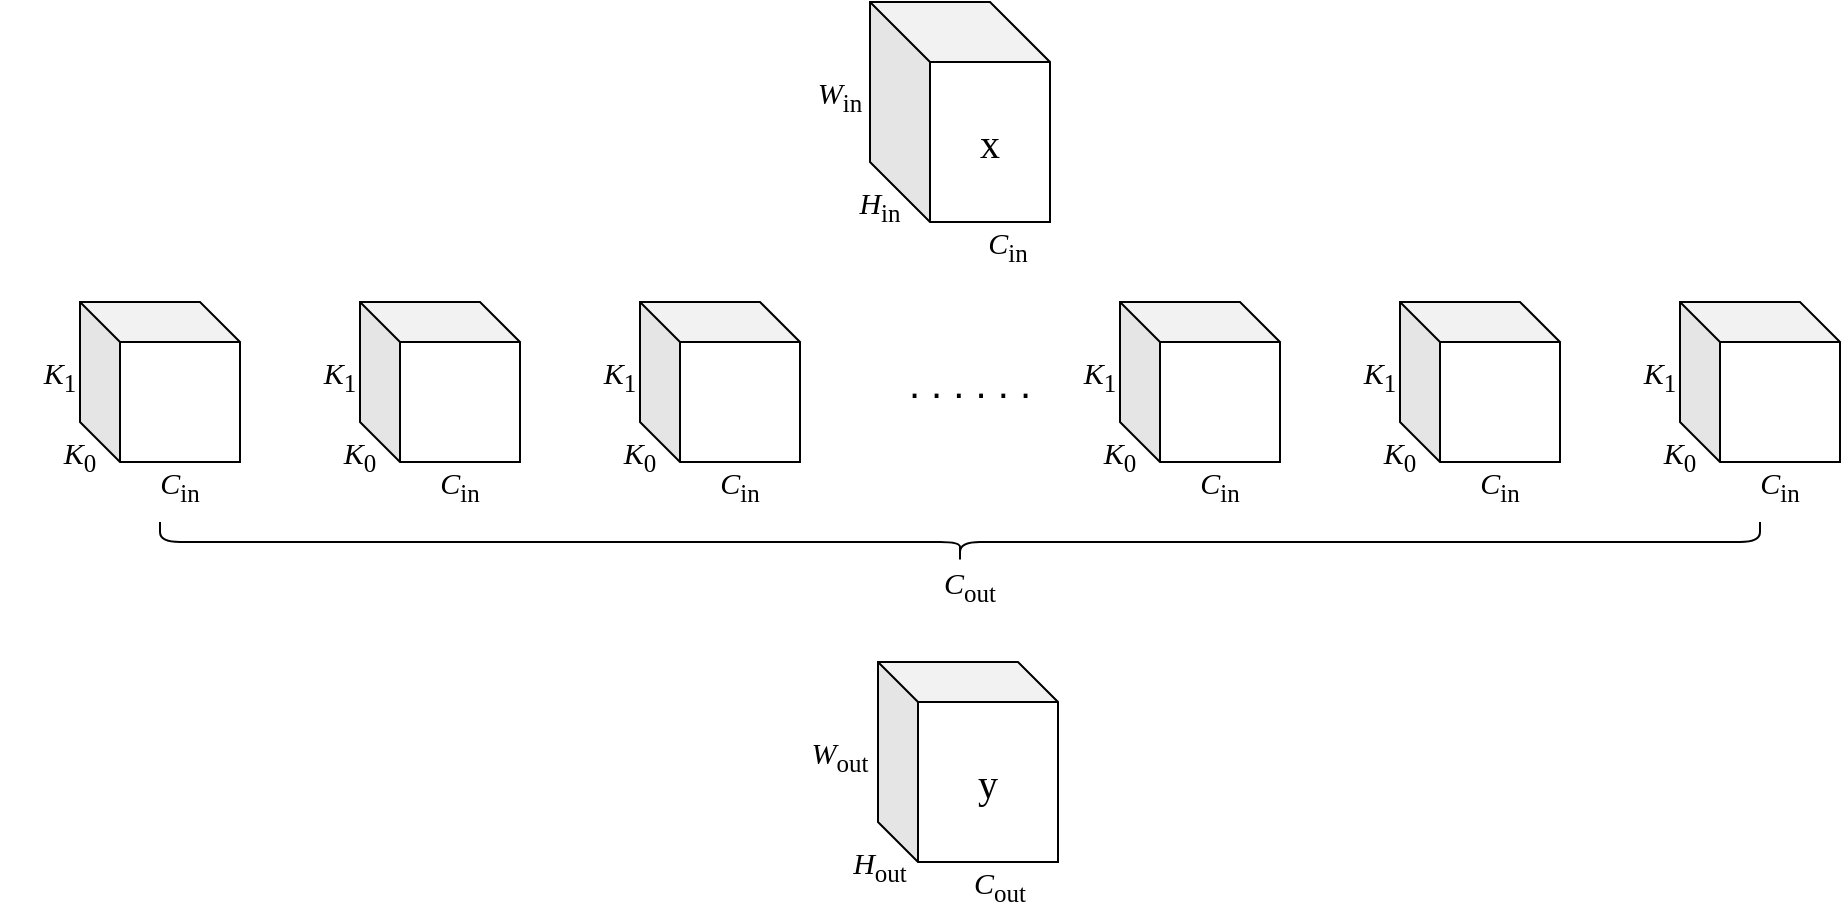 <mxfile version="20.3.0" type="github" pages="3">
  <diagram id="lbchFRU-Mi7troICPyIK" name="第 1 页">
    <mxGraphModel dx="1670" dy="422" grid="1" gridSize="10" guides="1" tooltips="1" connect="1" arrows="1" fold="1" page="1" pageScale="1" pageWidth="827" pageHeight="1169" math="0" shadow="0">
      <root>
        <mxCell id="0" />
        <mxCell id="1" parent="0" />
        <mxCell id="nt_aSUkmN2T9LPsWKvxq-2" value="" style="shape=cube;whiteSpace=wrap;html=1;boundedLbl=1;backgroundOutline=1;darkOpacity=0.05;darkOpacity2=0.1;" vertex="1" parent="1">
          <mxGeometry x="240" y="160" width="80" height="80" as="geometry" />
        </mxCell>
        <mxCell id="nt_aSUkmN2T9LPsWKvxq-8" value="&lt;font style=&quot;font-size: 20px;&quot;&gt;. . . . . .&lt;/font&gt;" style="text;html=1;strokeColor=none;fillColor=none;align=center;verticalAlign=middle;whiteSpace=wrap;rounded=0;" vertex="1" parent="1">
          <mxGeometry x="350" y="185" width="110" height="30" as="geometry" />
        </mxCell>
        <mxCell id="nt_aSUkmN2T9LPsWKvxq-9" value="&lt;font style=&quot;font-size: 15px;&quot; face=&quot;Times New Roman&quot;&gt;&lt;i&gt;K&lt;/i&gt;&lt;sub&gt;0&lt;/sub&gt;&lt;/font&gt;" style="text;html=1;strokeColor=none;fillColor=none;align=center;verticalAlign=middle;whiteSpace=wrap;rounded=0;fontSize=20;" vertex="1" parent="1">
          <mxGeometry x="210" y="220" width="60" height="30" as="geometry" />
        </mxCell>
        <mxCell id="nt_aSUkmN2T9LPsWKvxq-10" value="&lt;font style=&quot;font-size: 15px;&quot; face=&quot;Times New Roman&quot;&gt;&lt;i&gt;K&lt;/i&gt;&lt;sub&gt;1&lt;/sub&gt;&lt;/font&gt;" style="text;html=1;strokeColor=none;fillColor=none;align=center;verticalAlign=middle;whiteSpace=wrap;rounded=0;fontSize=20;" vertex="1" parent="1">
          <mxGeometry x="200" y="180" width="60" height="30" as="geometry" />
        </mxCell>
        <mxCell id="nt_aSUkmN2T9LPsWKvxq-11" value="&lt;font style=&quot;font-size: 15px;&quot; face=&quot;Times New Roman&quot;&gt;&lt;i&gt;C&lt;/i&gt;&lt;sub&gt;in&lt;/sub&gt;&lt;/font&gt;" style="text;html=1;strokeColor=none;fillColor=none;align=center;verticalAlign=middle;whiteSpace=wrap;rounded=0;fontSize=20;" vertex="1" parent="1">
          <mxGeometry x="260" y="235" width="60" height="30" as="geometry" />
        </mxCell>
        <mxCell id="nt_aSUkmN2T9LPsWKvxq-12" value="&lt;font style=&quot;font-size: 15px;&quot; face=&quot;Times New Roman&quot;&gt;&lt;i&gt;C&lt;/i&gt;&lt;sub&gt;out&lt;/sub&gt;&lt;/font&gt;" style="text;html=1;strokeColor=none;fillColor=none;align=center;verticalAlign=middle;whiteSpace=wrap;rounded=0;fontSize=20;" vertex="1" parent="1">
          <mxGeometry x="375" y="285" width="60" height="30" as="geometry" />
        </mxCell>
        <mxCell id="nt_aSUkmN2T9LPsWKvxq-13" value="" style="shape=cube;whiteSpace=wrap;html=1;boundedLbl=1;backgroundOutline=1;darkOpacity=0.05;darkOpacity2=0.1;" vertex="1" parent="1">
          <mxGeometry x="100" y="160" width="80" height="80" as="geometry" />
        </mxCell>
        <mxCell id="nt_aSUkmN2T9LPsWKvxq-14" value="&lt;font style=&quot;font-size: 15px;&quot; face=&quot;Times New Roman&quot;&gt;&lt;i&gt;K&lt;/i&gt;&lt;sub&gt;0&lt;/sub&gt;&lt;/font&gt;" style="text;html=1;strokeColor=none;fillColor=none;align=center;verticalAlign=middle;whiteSpace=wrap;rounded=0;fontSize=20;" vertex="1" parent="1">
          <mxGeometry x="70" y="220" width="60" height="30" as="geometry" />
        </mxCell>
        <mxCell id="nt_aSUkmN2T9LPsWKvxq-15" value="&lt;font style=&quot;font-size: 15px;&quot; face=&quot;Times New Roman&quot;&gt;&lt;i&gt;K&lt;/i&gt;&lt;sub&gt;1&lt;/sub&gt;&lt;/font&gt;" style="text;html=1;strokeColor=none;fillColor=none;align=center;verticalAlign=middle;whiteSpace=wrap;rounded=0;fontSize=20;" vertex="1" parent="1">
          <mxGeometry x="60" y="180" width="60" height="30" as="geometry" />
        </mxCell>
        <mxCell id="nt_aSUkmN2T9LPsWKvxq-16" value="&lt;font style=&quot;font-size: 15px;&quot; face=&quot;Times New Roman&quot;&gt;&lt;i&gt;C&lt;/i&gt;&lt;sub&gt;in&lt;/sub&gt;&lt;/font&gt;" style="text;html=1;strokeColor=none;fillColor=none;align=center;verticalAlign=middle;whiteSpace=wrap;rounded=0;fontSize=20;" vertex="1" parent="1">
          <mxGeometry x="120" y="235" width="60" height="30" as="geometry" />
        </mxCell>
        <mxCell id="nt_aSUkmN2T9LPsWKvxq-17" value="" style="shape=cube;whiteSpace=wrap;html=1;boundedLbl=1;backgroundOutline=1;darkOpacity=0.05;darkOpacity2=0.1;" vertex="1" parent="1">
          <mxGeometry x="-40" y="160" width="80" height="80" as="geometry" />
        </mxCell>
        <mxCell id="nt_aSUkmN2T9LPsWKvxq-18" value="&lt;font style=&quot;font-size: 15px;&quot; face=&quot;Times New Roman&quot;&gt;&lt;i&gt;K&lt;/i&gt;&lt;sub&gt;0&lt;/sub&gt;&lt;/font&gt;" style="text;html=1;strokeColor=none;fillColor=none;align=center;verticalAlign=middle;whiteSpace=wrap;rounded=0;fontSize=20;" vertex="1" parent="1">
          <mxGeometry x="-70" y="220" width="60" height="30" as="geometry" />
        </mxCell>
        <mxCell id="nt_aSUkmN2T9LPsWKvxq-19" value="&lt;font style=&quot;font-size: 15px;&quot; face=&quot;Times New Roman&quot;&gt;&lt;i&gt;K&lt;/i&gt;&lt;sub&gt;1&lt;/sub&gt;&lt;/font&gt;" style="text;html=1;strokeColor=none;fillColor=none;align=center;verticalAlign=middle;whiteSpace=wrap;rounded=0;fontSize=20;" vertex="1" parent="1">
          <mxGeometry x="-80" y="180" width="60" height="30" as="geometry" />
        </mxCell>
        <mxCell id="nt_aSUkmN2T9LPsWKvxq-20" value="&lt;font style=&quot;font-size: 15px;&quot; face=&quot;Times New Roman&quot;&gt;&lt;i&gt;C&lt;/i&gt;&lt;sub&gt;in&lt;/sub&gt;&lt;/font&gt;" style="text;html=1;strokeColor=none;fillColor=none;align=center;verticalAlign=middle;whiteSpace=wrap;rounded=0;fontSize=20;" vertex="1" parent="1">
          <mxGeometry x="-20" y="235" width="60" height="30" as="geometry" />
        </mxCell>
        <mxCell id="nt_aSUkmN2T9LPsWKvxq-21" value="" style="shape=cube;whiteSpace=wrap;html=1;boundedLbl=1;backgroundOutline=1;darkOpacity=0.05;darkOpacity2=0.1;" vertex="1" parent="1">
          <mxGeometry x="760" y="160" width="80" height="80" as="geometry" />
        </mxCell>
        <mxCell id="nt_aSUkmN2T9LPsWKvxq-22" value="&lt;font style=&quot;font-size: 15px;&quot; face=&quot;Times New Roman&quot;&gt;&lt;i&gt;K&lt;/i&gt;&lt;sub&gt;0&lt;/sub&gt;&lt;/font&gt;" style="text;html=1;strokeColor=none;fillColor=none;align=center;verticalAlign=middle;whiteSpace=wrap;rounded=0;fontSize=20;" vertex="1" parent="1">
          <mxGeometry x="730" y="220" width="60" height="30" as="geometry" />
        </mxCell>
        <mxCell id="nt_aSUkmN2T9LPsWKvxq-23" value="&lt;font style=&quot;font-size: 15px;&quot; face=&quot;Times New Roman&quot;&gt;&lt;i&gt;K&lt;/i&gt;&lt;sub&gt;1&lt;/sub&gt;&lt;/font&gt;" style="text;html=1;strokeColor=none;fillColor=none;align=center;verticalAlign=middle;whiteSpace=wrap;rounded=0;fontSize=20;" vertex="1" parent="1">
          <mxGeometry x="720" y="180" width="60" height="30" as="geometry" />
        </mxCell>
        <mxCell id="nt_aSUkmN2T9LPsWKvxq-24" value="&lt;font style=&quot;font-size: 15px;&quot; face=&quot;Times New Roman&quot;&gt;&lt;i&gt;C&lt;/i&gt;&lt;sub&gt;in&lt;/sub&gt;&lt;/font&gt;" style="text;html=1;strokeColor=none;fillColor=none;align=center;verticalAlign=middle;whiteSpace=wrap;rounded=0;fontSize=20;" vertex="1" parent="1">
          <mxGeometry x="780" y="235" width="60" height="30" as="geometry" />
        </mxCell>
        <mxCell id="nt_aSUkmN2T9LPsWKvxq-25" value="" style="shape=cube;whiteSpace=wrap;html=1;boundedLbl=1;backgroundOutline=1;darkOpacity=0.05;darkOpacity2=0.1;" vertex="1" parent="1">
          <mxGeometry x="620" y="160" width="80" height="80" as="geometry" />
        </mxCell>
        <mxCell id="nt_aSUkmN2T9LPsWKvxq-26" value="&lt;font style=&quot;font-size: 15px;&quot; face=&quot;Times New Roman&quot;&gt;&lt;i&gt;K&lt;/i&gt;&lt;sub&gt;0&lt;/sub&gt;&lt;/font&gt;" style="text;html=1;strokeColor=none;fillColor=none;align=center;verticalAlign=middle;whiteSpace=wrap;rounded=0;fontSize=20;" vertex="1" parent="1">
          <mxGeometry x="590" y="220" width="60" height="30" as="geometry" />
        </mxCell>
        <mxCell id="nt_aSUkmN2T9LPsWKvxq-27" value="&lt;font style=&quot;font-size: 15px;&quot; face=&quot;Times New Roman&quot;&gt;&lt;i&gt;K&lt;/i&gt;&lt;sub&gt;1&lt;/sub&gt;&lt;/font&gt;" style="text;html=1;strokeColor=none;fillColor=none;align=center;verticalAlign=middle;whiteSpace=wrap;rounded=0;fontSize=20;" vertex="1" parent="1">
          <mxGeometry x="580" y="180" width="60" height="30" as="geometry" />
        </mxCell>
        <mxCell id="nt_aSUkmN2T9LPsWKvxq-28" value="&lt;font style=&quot;font-size: 15px;&quot; face=&quot;Times New Roman&quot;&gt;&lt;i&gt;C&lt;/i&gt;&lt;sub&gt;in&lt;/sub&gt;&lt;/font&gt;" style="text;html=1;strokeColor=none;fillColor=none;align=center;verticalAlign=middle;whiteSpace=wrap;rounded=0;fontSize=20;" vertex="1" parent="1">
          <mxGeometry x="640" y="235" width="60" height="30" as="geometry" />
        </mxCell>
        <mxCell id="nt_aSUkmN2T9LPsWKvxq-29" value="" style="shape=cube;whiteSpace=wrap;html=1;boundedLbl=1;backgroundOutline=1;darkOpacity=0.05;darkOpacity2=0.1;" vertex="1" parent="1">
          <mxGeometry x="480" y="160" width="80" height="80" as="geometry" />
        </mxCell>
        <mxCell id="nt_aSUkmN2T9LPsWKvxq-30" value="&lt;font style=&quot;font-size: 15px;&quot; face=&quot;Times New Roman&quot;&gt;&lt;i&gt;K&lt;/i&gt;&lt;sub&gt;0&lt;/sub&gt;&lt;/font&gt;" style="text;html=1;strokeColor=none;fillColor=none;align=center;verticalAlign=middle;whiteSpace=wrap;rounded=0;fontSize=20;" vertex="1" parent="1">
          <mxGeometry x="450" y="220" width="60" height="30" as="geometry" />
        </mxCell>
        <mxCell id="nt_aSUkmN2T9LPsWKvxq-31" value="&lt;font style=&quot;font-size: 15px;&quot; face=&quot;Times New Roman&quot;&gt;&lt;i&gt;K&lt;/i&gt;&lt;sub&gt;1&lt;/sub&gt;&lt;/font&gt;" style="text;html=1;strokeColor=none;fillColor=none;align=center;verticalAlign=middle;whiteSpace=wrap;rounded=0;fontSize=20;" vertex="1" parent="1">
          <mxGeometry x="440" y="180" width="60" height="30" as="geometry" />
        </mxCell>
        <mxCell id="nt_aSUkmN2T9LPsWKvxq-32" value="&lt;font style=&quot;font-size: 15px;&quot; face=&quot;Times New Roman&quot;&gt;&lt;i&gt;C&lt;/i&gt;&lt;sub&gt;in&lt;/sub&gt;&lt;/font&gt;" style="text;html=1;strokeColor=none;fillColor=none;align=center;verticalAlign=middle;whiteSpace=wrap;rounded=0;fontSize=20;" vertex="1" parent="1">
          <mxGeometry x="500" y="235" width="60" height="30" as="geometry" />
        </mxCell>
        <mxCell id="nt_aSUkmN2T9LPsWKvxq-33" value="" style="shape=curlyBracket;whiteSpace=wrap;html=1;rounded=1;flipH=1;fontFamily=Times New Roman;fontSize=15;direction=north;" vertex="1" parent="1">
          <mxGeometry y="270" width="800" height="20" as="geometry" />
        </mxCell>
        <mxCell id="nt_aSUkmN2T9LPsWKvxq-34" value="" style="shape=cube;whiteSpace=wrap;html=1;boundedLbl=1;backgroundOutline=1;darkOpacity=0.05;darkOpacity2=0.1;size=30;" vertex="1" parent="1">
          <mxGeometry x="355" y="10" width="90" height="110" as="geometry" />
        </mxCell>
        <mxCell id="nt_aSUkmN2T9LPsWKvxq-35" value="&lt;font style=&quot;font-size: 15px;&quot; face=&quot;Times New Roman&quot;&gt;&lt;i&gt;C&lt;/i&gt;&lt;sub&gt;in&lt;/sub&gt;&lt;/font&gt;" style="text;html=1;strokeColor=none;fillColor=none;align=center;verticalAlign=middle;whiteSpace=wrap;rounded=0;fontSize=20;" vertex="1" parent="1">
          <mxGeometry x="394" y="115" width="60" height="30" as="geometry" />
        </mxCell>
        <mxCell id="nt_aSUkmN2T9LPsWKvxq-36" value="&lt;font style=&quot;font-size: 15px;&quot; face=&quot;Times New Roman&quot;&gt;&lt;i&gt;H&lt;/i&gt;&lt;sub&gt;in&lt;/sub&gt;&lt;/font&gt;" style="text;html=1;strokeColor=none;fillColor=none;align=center;verticalAlign=middle;whiteSpace=wrap;rounded=0;fontSize=20;" vertex="1" parent="1">
          <mxGeometry x="330" y="95" width="60" height="30" as="geometry" />
        </mxCell>
        <mxCell id="nt_aSUkmN2T9LPsWKvxq-37" value="&lt;font style=&quot;font-size: 15px;&quot; face=&quot;Times New Roman&quot;&gt;&lt;i&gt;W&lt;/i&gt;&lt;sub&gt;in&lt;/sub&gt;&lt;/font&gt;" style="text;html=1;strokeColor=none;fillColor=none;align=center;verticalAlign=middle;whiteSpace=wrap;rounded=0;fontSize=20;" vertex="1" parent="1">
          <mxGeometry x="310" y="40" width="60" height="30" as="geometry" />
        </mxCell>
        <mxCell id="nt_aSUkmN2T9LPsWKvxq-38" value="&lt;font style=&quot;font-size: 20px;&quot; face=&quot;Times New Roman&quot;&gt;x&lt;/font&gt;" style="text;html=1;strokeColor=none;fillColor=none;align=center;verticalAlign=middle;whiteSpace=wrap;rounded=0;fontSize=20;" vertex="1" parent="1">
          <mxGeometry x="385" y="65" width="60" height="30" as="geometry" />
        </mxCell>
        <mxCell id="nt_aSUkmN2T9LPsWKvxq-39" value="" style="shape=cube;whiteSpace=wrap;html=1;boundedLbl=1;backgroundOutline=1;darkOpacity=0.05;darkOpacity2=0.1;size=20;" vertex="1" parent="1">
          <mxGeometry x="359" y="340" width="90" height="100" as="geometry" />
        </mxCell>
        <mxCell id="nt_aSUkmN2T9LPsWKvxq-42" value="&lt;font style=&quot;font-size: 15px;&quot; face=&quot;Times New Roman&quot;&gt;&lt;i&gt;C&lt;/i&gt;&lt;sub&gt;out&lt;/sub&gt;&lt;/font&gt;" style="text;html=1;strokeColor=none;fillColor=none;align=center;verticalAlign=middle;whiteSpace=wrap;rounded=0;fontSize=20;" vertex="1" parent="1">
          <mxGeometry x="390" y="435" width="60" height="30" as="geometry" />
        </mxCell>
        <mxCell id="nt_aSUkmN2T9LPsWKvxq-43" value="&lt;font style=&quot;font-size: 15px;&quot; face=&quot;Times New Roman&quot;&gt;&lt;i&gt;W&lt;/i&gt;&lt;sub&gt;out&lt;/sub&gt;&lt;/font&gt;" style="text;html=1;strokeColor=none;fillColor=none;align=center;verticalAlign=middle;whiteSpace=wrap;rounded=0;fontSize=20;" vertex="1" parent="1">
          <mxGeometry x="310" y="370" width="60" height="30" as="geometry" />
        </mxCell>
        <mxCell id="nt_aSUkmN2T9LPsWKvxq-44" value="&lt;font style=&quot;font-size: 15px;&quot; face=&quot;Times New Roman&quot;&gt;&lt;i&gt;H&lt;/i&gt;&lt;sub&gt;out&lt;/sub&gt;&lt;/font&gt;" style="text;html=1;strokeColor=none;fillColor=none;align=center;verticalAlign=middle;whiteSpace=wrap;rounded=0;fontSize=20;" vertex="1" parent="1">
          <mxGeometry x="330" y="425" width="60" height="30" as="geometry" />
        </mxCell>
        <mxCell id="nt_aSUkmN2T9LPsWKvxq-45" value="&lt;font style=&quot;font-size: 20px;&quot; face=&quot;Times New Roman&quot;&gt;y&lt;/font&gt;" style="text;html=1;strokeColor=none;fillColor=none;align=center;verticalAlign=middle;whiteSpace=wrap;rounded=0;fontSize=20;" vertex="1" parent="1">
          <mxGeometry x="384" y="385" width="60" height="30" as="geometry" />
        </mxCell>
      </root>
    </mxGraphModel>
  </diagram>
  <diagram id="bl3z_xsFMOtDU9_p9WJ-" name="第 2 页">
    <mxGraphModel dx="1492" dy="746" grid="1" gridSize="10" guides="1" tooltips="1" connect="1" arrows="1" fold="1" page="1" pageScale="1" pageWidth="827" pageHeight="1169" math="0" shadow="0">
      <root>
        <mxCell id="0" />
        <mxCell id="1" parent="0" />
        <mxCell id="1rvjcukENUylSan08Xyh-1" value="&lt;font style=&quot;font-size: 15px;&quot; face=&quot;Times New Roman&quot;&gt;[&lt;i&gt;C&lt;/i&gt;&lt;sub&gt;in&amp;nbsp;&lt;/sub&gt;&lt;/font&gt;&lt;span style=&quot;font-family: &amp;quot;Times New Roman&amp;quot;; font-size: 15px;&quot;&gt;* &lt;i&gt;r&lt;/i&gt;]&lt;/span&gt;" style="text;html=1;strokeColor=none;fillColor=none;align=center;verticalAlign=middle;whiteSpace=wrap;rounded=0;fontSize=20;" vertex="1" parent="1">
          <mxGeometry x="727.5" y="747.5" width="105" height="30" as="geometry" />
        </mxCell>
        <mxCell id="1rvjcukENUylSan08Xyh-2" value="&lt;font style=&quot;font-size: 15px;&quot; face=&quot;Times New Roman&quot;&gt;[&lt;i&gt;C&lt;/i&gt;&lt;sub&gt;in&amp;nbsp;&lt;/sub&gt;&lt;/font&gt;&lt;span style=&quot;font-family: &amp;quot;Times New Roman&amp;quot;; font-size: 15px;&quot;&gt;* &lt;i&gt;r&lt;/i&gt;]&lt;/span&gt;" style="text;html=1;strokeColor=none;fillColor=none;align=center;verticalAlign=middle;whiteSpace=wrap;rounded=0;fontSize=20;" vertex="1" parent="1">
          <mxGeometry x="867.5" y="747.5" width="105" height="30" as="geometry" />
        </mxCell>
        <mxCell id="1rvjcukENUylSan08Xyh-3" value="&lt;font style=&quot;font-size: 15px;&quot; face=&quot;Times New Roman&quot;&gt;[&lt;i&gt;C&lt;/i&gt;&lt;sub&gt;in&amp;nbsp;&lt;/sub&gt;&lt;/font&gt;&lt;span style=&quot;font-family: &amp;quot;Times New Roman&amp;quot;; font-size: 15px;&quot;&gt;* &lt;i&gt;r&lt;/i&gt;]&lt;/span&gt;" style="text;html=1;strokeColor=none;fillColor=none;align=center;verticalAlign=middle;whiteSpace=wrap;rounded=0;fontSize=20;" vertex="1" parent="1">
          <mxGeometry x="1057.5" y="747.5" width="105" height="30" as="geometry" />
        </mxCell>
        <mxCell id="1rvjcukENUylSan08Xyh-4" value="&lt;font style=&quot;font-size: 15px;&quot; face=&quot;Times New Roman&quot;&gt;[&lt;i&gt;C&lt;/i&gt;&lt;sub&gt;in&amp;nbsp;&lt;/sub&gt;&lt;/font&gt;&lt;span style=&quot;font-family: &amp;quot;Times New Roman&amp;quot;; font-size: 15px;&quot;&gt;* &lt;i&gt;r&lt;/i&gt;]&lt;/span&gt;" style="text;html=1;strokeColor=none;fillColor=none;align=center;verticalAlign=middle;whiteSpace=wrap;rounded=0;fontSize=20;" vertex="1" parent="1">
          <mxGeometry x="1197.5" y="747.5" width="105" height="30" as="geometry" />
        </mxCell>
        <mxCell id="1rvjcukENUylSan08Xyh-5" value="" style="shape=cube;whiteSpace=wrap;html=1;boundedLbl=1;backgroundOutline=1;darkOpacity=0.05;darkOpacity2=0.1;size=20;" vertex="1" parent="1">
          <mxGeometry x="671.5" y="880" width="50" height="100" as="geometry" />
        </mxCell>
        <mxCell id="1rvjcukENUylSan08Xyh-6" value="" style="shape=cube;whiteSpace=wrap;html=1;boundedLbl=1;backgroundOutline=1;darkOpacity=0.05;darkOpacity2=0.1;" vertex="1" parent="1">
          <mxGeometry x="1247.5" y="672.5" width="50" height="80" as="geometry" />
        </mxCell>
        <mxCell id="1rvjcukENUylSan08Xyh-7" value="" style="shape=cube;whiteSpace=wrap;html=1;boundedLbl=1;backgroundOutline=1;darkOpacity=0.05;darkOpacity2=0.1;" vertex="1" parent="1">
          <mxGeometry x="1107.5" y="672.5" width="50" height="80" as="geometry" />
        </mxCell>
        <mxCell id="1rvjcukENUylSan08Xyh-8" value="" style="shape=cube;whiteSpace=wrap;html=1;boundedLbl=1;backgroundOutline=1;darkOpacity=0.05;darkOpacity2=0.1;" vertex="1" parent="1">
          <mxGeometry x="917.5" y="672.5" width="50" height="80" as="geometry" />
        </mxCell>
        <mxCell id="1rvjcukENUylSan08Xyh-9" value="" style="shape=cube;whiteSpace=wrap;html=1;boundedLbl=1;backgroundOutline=1;darkOpacity=0.05;darkOpacity2=0.1;" vertex="1" parent="1">
          <mxGeometry x="777.5" y="672.5" width="50" height="80" as="geometry" />
        </mxCell>
        <mxCell id="1rvjcukENUylSan08Xyh-10" value="" style="shape=cube;whiteSpace=wrap;html=1;boundedLbl=1;backgroundOutline=1;darkOpacity=0.05;darkOpacity2=0.1;" vertex="1" parent="1">
          <mxGeometry x="637.5" y="672.5" width="50" height="80" as="geometry" />
        </mxCell>
        <mxCell id="1rvjcukENUylSan08Xyh-11" value="" style="shape=cube;whiteSpace=wrap;html=1;boundedLbl=1;backgroundOutline=1;darkOpacity=0.05;darkOpacity2=0.1;" vertex="1" parent="1">
          <mxGeometry x="117.5" y="672.5" width="50" height="80" as="geometry" />
        </mxCell>
        <mxCell id="1rvjcukENUylSan08Xyh-12" value="" style="shape=cube;whiteSpace=wrap;html=1;boundedLbl=1;backgroundOutline=1;darkOpacity=0.05;darkOpacity2=0.1;" vertex="1" parent="1">
          <mxGeometry x="257.5" y="672.5" width="50" height="80" as="geometry" />
        </mxCell>
        <mxCell id="1rvjcukENUylSan08Xyh-13" value="" style="shape=cube;whiteSpace=wrap;html=1;boundedLbl=1;backgroundOutline=1;darkOpacity=0.05;darkOpacity2=0.1;" vertex="1" parent="1">
          <mxGeometry x="397.5" y="672.5" width="50" height="80" as="geometry" />
        </mxCell>
        <mxCell id="1rvjcukENUylSan08Xyh-15" value="" style="shape=cube;whiteSpace=wrap;html=1;boundedLbl=1;backgroundOutline=1;darkOpacity=0.05;darkOpacity2=0.1;" vertex="1" parent="1">
          <mxGeometry x="337.5" y="672.5" width="110" height="80" as="geometry" />
        </mxCell>
        <mxCell id="1rvjcukENUylSan08Xyh-16" value="&lt;font style=&quot;font-size: 20px;&quot;&gt;. . . . . .&lt;/font&gt;" style="text;html=1;strokeColor=none;fillColor=none;align=center;verticalAlign=middle;whiteSpace=wrap;rounded=0;" vertex="1" parent="1">
          <mxGeometry x="447.5" y="697.5" width="110" height="30" as="geometry" />
        </mxCell>
        <mxCell id="1rvjcukENUylSan08Xyh-17" value="&lt;font style=&quot;font-size: 15px;&quot; face=&quot;Times New Roman&quot;&gt;&lt;i&gt;K&lt;/i&gt;&lt;sub&gt;0&lt;/sub&gt;&lt;/font&gt;" style="text;html=1;strokeColor=none;fillColor=none;align=center;verticalAlign=middle;whiteSpace=wrap;rounded=0;fontSize=20;" vertex="1" parent="1">
          <mxGeometry x="307.5" y="732.5" width="60" height="30" as="geometry" />
        </mxCell>
        <mxCell id="1rvjcukENUylSan08Xyh-18" value="&lt;font style=&quot;font-size: 15px;&quot; face=&quot;Times New Roman&quot;&gt;&lt;i&gt;K&lt;/i&gt;&lt;sub&gt;1&lt;/sub&gt;&lt;/font&gt;" style="text;html=1;strokeColor=none;fillColor=none;align=center;verticalAlign=middle;whiteSpace=wrap;rounded=0;fontSize=20;" vertex="1" parent="1">
          <mxGeometry x="297.5" y="692.5" width="60" height="30" as="geometry" />
        </mxCell>
        <mxCell id="1rvjcukENUylSan08Xyh-19" value="&lt;font style=&quot;font-size: 15px;&quot; face=&quot;Times New Roman&quot;&gt;[&lt;i&gt;C&lt;/i&gt;&lt;sub&gt;out&amp;nbsp;&lt;/sub&gt;&lt;/font&gt;&lt;span style=&quot;font-family: &amp;quot;Times New Roman&amp;quot;; font-size: 15px;&quot;&gt;* &lt;i&gt;r&lt;/i&gt;]&lt;/span&gt;" style="text;html=1;strokeColor=none;fillColor=none;align=center;verticalAlign=middle;whiteSpace=wrap;rounded=0;fontSize=20;" vertex="1" parent="1">
          <mxGeometry x="612.5" y="840" width="105" height="30" as="geometry" />
        </mxCell>
        <mxCell id="1rvjcukENUylSan08Xyh-20" value="" style="shape=cube;whiteSpace=wrap;html=1;boundedLbl=1;backgroundOutline=1;darkOpacity=0.05;darkOpacity2=0.1;" vertex="1" parent="1">
          <mxGeometry x="197.5" y="672.5" width="110" height="80" as="geometry" />
        </mxCell>
        <mxCell id="1rvjcukENUylSan08Xyh-21" value="&lt;font style=&quot;font-size: 15px;&quot; face=&quot;Times New Roman&quot;&gt;&lt;i&gt;K&lt;/i&gt;&lt;sub&gt;0&lt;/sub&gt;&lt;/font&gt;" style="text;html=1;strokeColor=none;fillColor=none;align=center;verticalAlign=middle;whiteSpace=wrap;rounded=0;fontSize=20;" vertex="1" parent="1">
          <mxGeometry x="167.5" y="732.5" width="60" height="30" as="geometry" />
        </mxCell>
        <mxCell id="1rvjcukENUylSan08Xyh-22" value="&lt;font style=&quot;font-size: 15px;&quot; face=&quot;Times New Roman&quot;&gt;&lt;i&gt;K&lt;/i&gt;&lt;sub&gt;1&lt;/sub&gt;&lt;/font&gt;" style="text;html=1;strokeColor=none;fillColor=none;align=center;verticalAlign=middle;whiteSpace=wrap;rounded=0;fontSize=20;" vertex="1" parent="1">
          <mxGeometry x="157.5" y="692.5" width="60" height="30" as="geometry" />
        </mxCell>
        <mxCell id="1rvjcukENUylSan08Xyh-23" value="" style="shape=cube;whiteSpace=wrap;html=1;boundedLbl=1;backgroundOutline=1;darkOpacity=0.05;darkOpacity2=0.1;" vertex="1" parent="1">
          <mxGeometry x="57.5" y="672.5" width="110" height="80" as="geometry" />
        </mxCell>
        <mxCell id="1rvjcukENUylSan08Xyh-24" value="&lt;font style=&quot;font-size: 15px;&quot; face=&quot;Times New Roman&quot;&gt;&lt;i&gt;K&lt;/i&gt;&lt;sub&gt;0&lt;/sub&gt;&lt;/font&gt;" style="text;html=1;strokeColor=none;fillColor=none;align=center;verticalAlign=middle;whiteSpace=wrap;rounded=0;fontSize=20;" vertex="1" parent="1">
          <mxGeometry x="27.5" y="732.5" width="60" height="30" as="geometry" />
        </mxCell>
        <mxCell id="1rvjcukENUylSan08Xyh-25" value="&lt;font style=&quot;font-size: 15px;&quot; face=&quot;Times New Roman&quot;&gt;&lt;i&gt;K&lt;/i&gt;&lt;sub&gt;1&lt;/sub&gt;&lt;/font&gt;" style="text;html=1;strokeColor=none;fillColor=none;align=center;verticalAlign=middle;whiteSpace=wrap;rounded=0;fontSize=20;" vertex="1" parent="1">
          <mxGeometry x="17.5" y="692.5" width="60" height="30" as="geometry" />
        </mxCell>
        <mxCell id="1rvjcukENUylSan08Xyh-26" value="" style="shape=cube;whiteSpace=wrap;html=1;boundedLbl=1;backgroundOutline=1;darkOpacity=0.05;darkOpacity2=0.1;" vertex="1" parent="1">
          <mxGeometry x="887.5" y="672.5" width="80" height="80" as="geometry" />
        </mxCell>
        <mxCell id="1rvjcukENUylSan08Xyh-27" value="&lt;font style=&quot;font-size: 15px;&quot; face=&quot;Times New Roman&quot;&gt;&lt;i&gt;K&lt;/i&gt;&lt;sub&gt;0&lt;/sub&gt;&lt;/font&gt;" style="text;html=1;strokeColor=none;fillColor=none;align=center;verticalAlign=middle;whiteSpace=wrap;rounded=0;fontSize=20;" vertex="1" parent="1">
          <mxGeometry x="827.5" y="732.5" width="60" height="30" as="geometry" />
        </mxCell>
        <mxCell id="1rvjcukENUylSan08Xyh-28" value="&lt;font style=&quot;font-size: 15px;&quot; face=&quot;Times New Roman&quot;&gt;&lt;i&gt;K&lt;/i&gt;&lt;sub&gt;1&lt;/sub&gt;&lt;/font&gt;" style="text;html=1;strokeColor=none;fillColor=none;align=center;verticalAlign=middle;whiteSpace=wrap;rounded=0;fontSize=20;" vertex="1" parent="1">
          <mxGeometry x="817.5" y="692.5" width="60" height="30" as="geometry" />
        </mxCell>
        <mxCell id="1rvjcukENUylSan08Xyh-29" value="" style="shape=cube;whiteSpace=wrap;html=1;boundedLbl=1;backgroundOutline=1;darkOpacity=0.05;darkOpacity2=0.1;" vertex="1" parent="1">
          <mxGeometry x="717.5" y="672.5" width="110" height="80" as="geometry" />
        </mxCell>
        <mxCell id="1rvjcukENUylSan08Xyh-30" value="&lt;font style=&quot;font-size: 15px;&quot; face=&quot;Times New Roman&quot;&gt;&lt;i&gt;K&lt;/i&gt;&lt;sub&gt;0&lt;/sub&gt;&lt;/font&gt;" style="text;html=1;strokeColor=none;fillColor=none;align=center;verticalAlign=middle;whiteSpace=wrap;rounded=0;fontSize=20;" vertex="1" parent="1">
          <mxGeometry x="687.5" y="732.5" width="60" height="30" as="geometry" />
        </mxCell>
        <mxCell id="1rvjcukENUylSan08Xyh-31" value="&lt;font style=&quot;font-size: 15px;&quot; face=&quot;Times New Roman&quot;&gt;&lt;i&gt;K&lt;/i&gt;&lt;sub&gt;1&lt;/sub&gt;&lt;/font&gt;" style="text;html=1;strokeColor=none;fillColor=none;align=center;verticalAlign=middle;whiteSpace=wrap;rounded=0;fontSize=20;" vertex="1" parent="1">
          <mxGeometry x="677.5" y="692.5" width="60" height="30" as="geometry" />
        </mxCell>
        <mxCell id="1rvjcukENUylSan08Xyh-32" value="" style="shape=cube;whiteSpace=wrap;html=1;boundedLbl=1;backgroundOutline=1;darkOpacity=0.05;darkOpacity2=0.1;" vertex="1" parent="1">
          <mxGeometry x="577.5" y="672.5" width="110" height="80" as="geometry" />
        </mxCell>
        <mxCell id="1rvjcukENUylSan08Xyh-33" value="&lt;font style=&quot;font-size: 15px;&quot; face=&quot;Times New Roman&quot;&gt;&lt;i&gt;K&lt;/i&gt;&lt;sub&gt;0&lt;/sub&gt;&lt;/font&gt;" style="text;html=1;strokeColor=none;fillColor=none;align=center;verticalAlign=middle;whiteSpace=wrap;rounded=0;fontSize=20;" vertex="1" parent="1">
          <mxGeometry x="547.5" y="732.5" width="60" height="30" as="geometry" />
        </mxCell>
        <mxCell id="1rvjcukENUylSan08Xyh-34" value="&lt;font style=&quot;font-size: 15px;&quot; face=&quot;Times New Roman&quot;&gt;&lt;i&gt;K&lt;/i&gt;&lt;sub&gt;1&lt;/sub&gt;&lt;/font&gt;" style="text;html=1;strokeColor=none;fillColor=none;align=center;verticalAlign=middle;whiteSpace=wrap;rounded=0;fontSize=20;" vertex="1" parent="1">
          <mxGeometry x="537.5" y="692.5" width="60" height="30" as="geometry" />
        </mxCell>
        <mxCell id="1rvjcukENUylSan08Xyh-35" value="" style="shape=curlyBracket;whiteSpace=wrap;html=1;rounded=1;flipH=1;fontFamily=Times New Roman;fontSize=15;direction=north;" vertex="1" parent="1">
          <mxGeometry x="107.5" y="820" width="1130" height="20" as="geometry" />
        </mxCell>
        <mxCell id="1rvjcukENUylSan08Xyh-36" value="" style="shape=cube;whiteSpace=wrap;html=1;boundedLbl=1;backgroundOutline=1;darkOpacity=0.05;darkOpacity2=0.1;size=30;" vertex="1" parent="1">
          <mxGeometry x="601.5" y="510" width="118.5" height="110" as="geometry" />
        </mxCell>
        <mxCell id="1rvjcukENUylSan08Xyh-37" value="&lt;font style=&quot;font-size: 15px;&quot; face=&quot;Times New Roman&quot;&gt;&lt;i&gt;H&lt;/i&gt;&lt;sub&gt;in&lt;/sub&gt;&lt;/font&gt;" style="text;html=1;strokeColor=none;fillColor=none;align=center;verticalAlign=middle;whiteSpace=wrap;rounded=0;fontSize=20;" vertex="1" parent="1">
          <mxGeometry x="576.5" y="595" width="60" height="30" as="geometry" />
        </mxCell>
        <mxCell id="1rvjcukENUylSan08Xyh-38" value="&lt;font style=&quot;font-size: 15px;&quot; face=&quot;Times New Roman&quot;&gt;&lt;i&gt;W&lt;/i&gt;&lt;sub&gt;in&lt;/sub&gt;&lt;/font&gt;" style="text;html=1;strokeColor=none;fillColor=none;align=center;verticalAlign=middle;whiteSpace=wrap;rounded=0;fontSize=20;" vertex="1" parent="1">
          <mxGeometry x="556.5" y="540" width="60" height="30" as="geometry" />
        </mxCell>
        <mxCell id="1rvjcukENUylSan08Xyh-39" value="&lt;font style=&quot;font-size: 20px;&quot; face=&quot;Times New Roman&quot;&gt;x&#39;&lt;/font&gt;" style="text;html=1;strokeColor=none;fillColor=none;align=center;verticalAlign=middle;whiteSpace=wrap;rounded=0;fontSize=20;" vertex="1" parent="1">
          <mxGeometry x="649" y="565" width="60" height="30" as="geometry" />
        </mxCell>
        <mxCell id="1rvjcukENUylSan08Xyh-40" value="" style="shape=cube;whiteSpace=wrap;html=1;boundedLbl=1;backgroundOutline=1;darkOpacity=0.05;darkOpacity2=0.1;size=20;" vertex="1" parent="1">
          <mxGeometry x="610.5" y="880" width="117" height="100" as="geometry" />
        </mxCell>
        <mxCell id="1rvjcukENUylSan08Xyh-41" value="&lt;font style=&quot;font-size: 15px;&quot; face=&quot;Times New Roman&quot;&gt;&lt;i&gt;W&lt;/i&gt;&lt;sub&gt;out&lt;/sub&gt;&lt;/font&gt;" style="text;html=1;strokeColor=none;fillColor=none;align=center;verticalAlign=middle;whiteSpace=wrap;rounded=0;fontSize=20;" vertex="1" parent="1">
          <mxGeometry x="561.5" y="910" width="60" height="30" as="geometry" />
        </mxCell>
        <mxCell id="1rvjcukENUylSan08Xyh-42" value="&lt;font style=&quot;font-size: 15px;&quot; face=&quot;Times New Roman&quot;&gt;&lt;i&gt;H&lt;/i&gt;&lt;sub&gt;out&lt;/sub&gt;&lt;/font&gt;" style="text;html=1;strokeColor=none;fillColor=none;align=center;verticalAlign=middle;whiteSpace=wrap;rounded=0;fontSize=20;" vertex="1" parent="1">
          <mxGeometry x="581.5" y="965" width="60" height="30" as="geometry" />
        </mxCell>
        <mxCell id="1rvjcukENUylSan08Xyh-43" value="&lt;font style=&quot;font-size: 20px;&quot; face=&quot;Times New Roman&quot;&gt;y&#39;&lt;/font&gt;" style="text;html=1;strokeColor=none;fillColor=none;align=center;verticalAlign=middle;whiteSpace=wrap;rounded=0;fontSize=20;" vertex="1" parent="1">
          <mxGeometry x="644" y="925" width="60" height="30" as="geometry" />
        </mxCell>
        <mxCell id="1rvjcukENUylSan08Xyh-44" value="" style="shape=cube;whiteSpace=wrap;html=1;boundedLbl=1;backgroundOutline=1;darkOpacity=0.05;darkOpacity2=0.1;" vertex="1" parent="1">
          <mxGeometry x="1187.5" y="672.5" width="110" height="80" as="geometry" />
        </mxCell>
        <mxCell id="1rvjcukENUylSan08Xyh-45" value="&lt;font style=&quot;font-size: 15px;&quot; face=&quot;Times New Roman&quot;&gt;&lt;i&gt;K&lt;/i&gt;&lt;sub&gt;0&lt;/sub&gt;&lt;/font&gt;" style="text;html=1;strokeColor=none;fillColor=none;align=center;verticalAlign=middle;whiteSpace=wrap;rounded=0;fontSize=20;" vertex="1" parent="1">
          <mxGeometry x="1157.5" y="732.5" width="60" height="30" as="geometry" />
        </mxCell>
        <mxCell id="1rvjcukENUylSan08Xyh-46" value="&lt;font style=&quot;font-size: 15px;&quot; face=&quot;Times New Roman&quot;&gt;&lt;i&gt;K&lt;/i&gt;&lt;sub&gt;1&lt;/sub&gt;&lt;/font&gt;" style="text;html=1;strokeColor=none;fillColor=none;align=center;verticalAlign=middle;whiteSpace=wrap;rounded=0;fontSize=20;" vertex="1" parent="1">
          <mxGeometry x="1147.5" y="692.5" width="60" height="30" as="geometry" />
        </mxCell>
        <mxCell id="1rvjcukENUylSan08Xyh-47" value="" style="shape=cube;whiteSpace=wrap;html=1;boundedLbl=1;backgroundOutline=1;darkOpacity=0.05;darkOpacity2=0.1;" vertex="1" parent="1">
          <mxGeometry x="1047.5" y="672.5" width="110" height="80" as="geometry" />
        </mxCell>
        <mxCell id="1rvjcukENUylSan08Xyh-48" value="&lt;font style=&quot;font-size: 15px;&quot; face=&quot;Times New Roman&quot;&gt;&lt;i&gt;K&lt;/i&gt;&lt;sub&gt;0&lt;/sub&gt;&lt;/font&gt;" style="text;html=1;strokeColor=none;fillColor=none;align=center;verticalAlign=middle;whiteSpace=wrap;rounded=0;fontSize=20;" vertex="1" parent="1">
          <mxGeometry x="1017.5" y="732.5" width="60" height="30" as="geometry" />
        </mxCell>
        <mxCell id="1rvjcukENUylSan08Xyh-49" value="&lt;font style=&quot;font-size: 15px;&quot; face=&quot;Times New Roman&quot;&gt;&lt;i&gt;K&lt;/i&gt;&lt;sub&gt;1&lt;/sub&gt;&lt;/font&gt;" style="text;html=1;strokeColor=none;fillColor=none;align=center;verticalAlign=middle;whiteSpace=wrap;rounded=0;fontSize=20;" vertex="1" parent="1">
          <mxGeometry x="1007.5" y="692.5" width="60" height="30" as="geometry" />
        </mxCell>
        <mxCell id="1rvjcukENUylSan08Xyh-50" value="&lt;font style=&quot;font-size: 15px;&quot; face=&quot;Times New Roman&quot;&gt;[&lt;i&gt;C&lt;/i&gt;&lt;sub&gt;in&amp;nbsp;&lt;/sub&gt;&lt;/font&gt;&lt;span style=&quot;font-family: &amp;quot;Times New Roman&amp;quot;; font-size: 15px;&quot;&gt;* &lt;i&gt;r&lt;/i&gt;]&lt;/span&gt;" style="text;html=1;strokeColor=none;fillColor=none;align=center;verticalAlign=middle;whiteSpace=wrap;rounded=0;fontSize=20;" vertex="1" parent="1">
          <mxGeometry x="626.5" y="615" width="105" height="30" as="geometry" />
        </mxCell>
        <mxCell id="1rvjcukENUylSan08Xyh-51" value="&lt;font style=&quot;font-size: 15px;&quot; face=&quot;Times New Roman&quot;&gt;[&lt;i&gt;C&lt;/i&gt;&lt;sub&gt;out&amp;nbsp;&lt;/sub&gt;&lt;/font&gt;&lt;span style=&quot;font-family: &amp;quot;Times New Roman&amp;quot;; font-size: 15px;&quot;&gt;* &lt;i&gt;r&lt;/i&gt;]&lt;/span&gt;" style="text;html=1;strokeColor=none;fillColor=none;align=center;verticalAlign=middle;whiteSpace=wrap;rounded=0;fontSize=20;" vertex="1" parent="1">
          <mxGeometry x="626.5" y="975" width="105" height="30" as="geometry" />
        </mxCell>
        <mxCell id="1rvjcukENUylSan08Xyh-52" value="" style="endArrow=none;html=1;strokeWidth=2;rounded=0;fontFamily=Times New Roman;fontSize=20;dashed=1;" edge="1" parent="1">
          <mxGeometry width="50" height="50" relative="1" as="geometry">
            <mxPoint x="1007.5" y="782.5" as="sourcePoint" />
            <mxPoint x="1007.5" y="642.5" as="targetPoint" />
          </mxGeometry>
        </mxCell>
        <mxCell id="1rvjcukENUylSan08Xyh-53" value="&lt;font style=&quot;font-size: 15px;&quot; face=&quot;Times New Roman&quot;&gt;[&lt;i&gt;C&lt;/i&gt;&lt;sub&gt;in&amp;nbsp;&lt;/sub&gt;&lt;/font&gt;&lt;span style=&quot;font-family: &amp;quot;Times New Roman&amp;quot;; font-size: 15px;&quot;&gt;* &lt;i&gt;r&lt;/i&gt;]&lt;/span&gt;" style="text;html=1;strokeColor=none;fillColor=none;align=center;verticalAlign=middle;whiteSpace=wrap;rounded=0;fontSize=20;" vertex="1" parent="1">
          <mxGeometry x="67.5" y="747.5" width="105" height="30" as="geometry" />
        </mxCell>
        <mxCell id="1rvjcukENUylSan08Xyh-54" value="&lt;font style=&quot;font-size: 15px;&quot; face=&quot;Times New Roman&quot;&gt;[&lt;i&gt;C&lt;/i&gt;&lt;sub&gt;in&amp;nbsp;&lt;/sub&gt;&lt;/font&gt;&lt;span style=&quot;font-family: &amp;quot;Times New Roman&amp;quot;; font-size: 15px;&quot;&gt;* &lt;i&gt;r&lt;/i&gt;]&lt;/span&gt;" style="text;html=1;strokeColor=none;fillColor=none;align=center;verticalAlign=middle;whiteSpace=wrap;rounded=0;fontSize=20;" vertex="1" parent="1">
          <mxGeometry x="207.5" y="747.5" width="105" height="30" as="geometry" />
        </mxCell>
        <mxCell id="1rvjcukENUylSan08Xyh-55" value="&lt;font style=&quot;font-size: 15px;&quot; face=&quot;Times New Roman&quot;&gt;[&lt;i&gt;C&lt;/i&gt;&lt;sub&gt;in&amp;nbsp;&lt;/sub&gt;&lt;/font&gt;&lt;span style=&quot;font-family: &amp;quot;Times New Roman&amp;quot;; font-size: 15px;&quot;&gt;* &lt;i&gt;r&lt;/i&gt;]&lt;/span&gt;" style="text;html=1;strokeColor=none;fillColor=none;align=center;verticalAlign=middle;whiteSpace=wrap;rounded=0;fontSize=20;" vertex="1" parent="1">
          <mxGeometry x="347.5" y="747.5" width="105" height="30" as="geometry" />
        </mxCell>
        <mxCell id="1rvjcukENUylSan08Xyh-56" value="&lt;font style=&quot;font-size: 15px;&quot; face=&quot;Times New Roman&quot;&gt;[&lt;i&gt;C&lt;/i&gt;&lt;sub&gt;in&amp;nbsp;&lt;/sub&gt;&lt;/font&gt;&lt;span style=&quot;font-family: &amp;quot;Times New Roman&amp;quot;; font-size: 15px;&quot;&gt;* &lt;i&gt;r&lt;/i&gt;]&lt;/span&gt;" style="text;html=1;strokeColor=none;fillColor=none;align=center;verticalAlign=middle;whiteSpace=wrap;rounded=0;fontSize=20;" vertex="1" parent="1">
          <mxGeometry x="587.5" y="747.5" width="105" height="30" as="geometry" />
        </mxCell>
        <mxCell id="1rvjcukENUylSan08Xyh-57" value="" style="shape=cube;whiteSpace=wrap;html=1;boundedLbl=1;backgroundOutline=1;darkOpacity=0.05;darkOpacity2=0.1;" vertex="1" parent="1">
          <mxGeometry x="857.5" y="672.5" width="110" height="80" as="geometry" />
        </mxCell>
        <mxCell id="1rvjcukENUylSan08Xyh-58" value="" style="shape=curlyBracket;whiteSpace=wrap;html=1;rounded=1;flipH=1;fontFamily=Times New Roman;fontSize=15;direction=north;" vertex="1" parent="1">
          <mxGeometry x="107.5" y="782.5" width="820" height="20" as="geometry" />
        </mxCell>
        <mxCell id="1rvjcukENUylSan08Xyh-59" value="&lt;font style=&quot;font-size: 15px;&quot; face=&quot;Times New Roman&quot;&gt;&lt;i&gt;C&lt;/i&gt;&lt;sub&gt;out&lt;/sub&gt;&lt;/font&gt;" style="text;html=1;strokeColor=none;fillColor=none;align=center;verticalAlign=middle;whiteSpace=wrap;rounded=0;fontSize=20;" vertex="1" parent="1">
          <mxGeometry x="487.5" y="797.5" width="60" height="30" as="geometry" />
        </mxCell>
        <mxCell id="1rvjcukENUylSan08Xyh-60" value="" style="endArrow=none;dashed=1;html=1;dashPattern=1 3;strokeWidth=2;rounded=0;fontFamily=Times New Roman;fontSize=20;" edge="1" parent="1">
          <mxGeometry width="50" height="50" relative="1" as="geometry">
            <mxPoint x="700.5" y="620" as="sourcePoint" />
            <mxPoint x="700.5" y="540" as="targetPoint" />
          </mxGeometry>
        </mxCell>
        <mxCell id="1rvjcukENUylSan08Xyh-61" value="" style="endArrow=none;dashed=1;html=1;dashPattern=1 3;strokeWidth=2;rounded=0;fontFamily=Times New Roman;fontSize=20;" edge="1" parent="1">
          <mxGeometry width="50" height="50" relative="1" as="geometry">
            <mxPoint x="700.5" y="540" as="sourcePoint" />
            <mxPoint x="673.0" y="510" as="targetPoint" />
          </mxGeometry>
        </mxCell>
        <mxCell id="1rvjcukENUylSan08Xyh-62" value="" style="endArrow=none;dashed=1;html=1;dashPattern=1 3;strokeWidth=2;rounded=0;fontFamily=Times New Roman;fontSize=20;" edge="1" parent="1">
          <mxGeometry width="50" height="50" relative="1" as="geometry">
            <mxPoint x="704.5" y="980" as="sourcePoint" />
            <mxPoint x="704.5" y="902.5" as="targetPoint" />
          </mxGeometry>
        </mxCell>
        <mxCell id="1rvjcukENUylSan08Xyh-64" value="" style="endArrow=none;dashed=1;html=1;dashPattern=1 3;strokeWidth=2;rounded=0;fontFamily=Times New Roman;fontSize=20;" edge="1" parent="1">
          <mxGeometry width="50" height="50" relative="1" as="geometry">
            <mxPoint x="1227.5" y="692.5" as="sourcePoint" />
            <mxPoint x="1227.5" y="752.5" as="targetPoint" />
          </mxGeometry>
        </mxCell>
        <mxCell id="1rvjcukENUylSan08Xyh-65" value="" style="endArrow=none;dashed=1;html=1;dashPattern=1 3;strokeWidth=2;rounded=0;fontFamily=Times New Roman;fontSize=20;" edge="1" parent="1">
          <mxGeometry width="50" height="50" relative="1" as="geometry">
            <mxPoint x="1207.5" y="672.5" as="sourcePoint" />
            <mxPoint x="1227.5" y="692.5" as="targetPoint" />
          </mxGeometry>
        </mxCell>
        <mxCell id="1rvjcukENUylSan08Xyh-66" value="" style="endArrow=none;dashed=1;html=1;dashPattern=1 3;strokeWidth=2;rounded=0;fontFamily=Times New Roman;fontSize=20;" edge="1" parent="1">
          <mxGeometry width="50" height="50" relative="1" as="geometry">
            <mxPoint x="1277.5" y="692.5" as="sourcePoint" />
            <mxPoint x="1277.5" y="752.5" as="targetPoint" />
          </mxGeometry>
        </mxCell>
        <mxCell id="1rvjcukENUylSan08Xyh-67" value="" style="endArrow=none;dashed=1;html=1;dashPattern=1 3;strokeWidth=2;rounded=0;fontFamily=Times New Roman;fontSize=20;" edge="1" parent="1">
          <mxGeometry width="50" height="50" relative="1" as="geometry">
            <mxPoint x="1257.5" y="672.5" as="sourcePoint" />
            <mxPoint x="1277.5" y="692.5" as="targetPoint" />
          </mxGeometry>
        </mxCell>
        <mxCell id="1rvjcukENUylSan08Xyh-68" value="" style="endArrow=none;dashed=1;html=1;dashPattern=1 3;strokeWidth=2;rounded=0;fontFamily=Times New Roman;fontSize=20;" edge="1" parent="1">
          <mxGeometry width="50" height="50" relative="1" as="geometry">
            <mxPoint x="1137.5" y="692.5" as="sourcePoint" />
            <mxPoint x="1137.5" y="752.5" as="targetPoint" />
          </mxGeometry>
        </mxCell>
        <mxCell id="1rvjcukENUylSan08Xyh-69" value="" style="endArrow=none;dashed=1;html=1;dashPattern=1 3;strokeWidth=2;rounded=0;fontFamily=Times New Roman;fontSize=20;" edge="1" parent="1">
          <mxGeometry width="50" height="50" relative="1" as="geometry">
            <mxPoint x="1117.5" y="672.5" as="sourcePoint" />
            <mxPoint x="1137.5" y="692.5" as="targetPoint" />
          </mxGeometry>
        </mxCell>
        <mxCell id="1rvjcukENUylSan08Xyh-70" value="" style="endArrow=none;dashed=1;html=1;dashPattern=1 3;strokeWidth=2;rounded=0;fontFamily=Times New Roman;fontSize=20;" edge="1" parent="1">
          <mxGeometry width="50" height="50" relative="1" as="geometry">
            <mxPoint x="1087.5" y="692.5" as="sourcePoint" />
            <mxPoint x="1087.5" y="752.5" as="targetPoint" />
          </mxGeometry>
        </mxCell>
        <mxCell id="1rvjcukENUylSan08Xyh-71" value="" style="endArrow=none;dashed=1;html=1;dashPattern=1 3;strokeWidth=2;rounded=0;fontFamily=Times New Roman;fontSize=20;" edge="1" parent="1">
          <mxGeometry width="50" height="50" relative="1" as="geometry">
            <mxPoint x="1067.5" y="672.5" as="sourcePoint" />
            <mxPoint x="1087.5" y="692.5" as="targetPoint" />
          </mxGeometry>
        </mxCell>
        <mxCell id="1rvjcukENUylSan08Xyh-72" value="" style="endArrow=none;dashed=1;html=1;dashPattern=1 3;strokeWidth=2;rounded=0;fontFamily=Times New Roman;fontSize=20;" edge="1" parent="1">
          <mxGeometry width="50" height="50" relative="1" as="geometry">
            <mxPoint x="947.5" y="692.5" as="sourcePoint" />
            <mxPoint x="947.5" y="752.5" as="targetPoint" />
          </mxGeometry>
        </mxCell>
        <mxCell id="1rvjcukENUylSan08Xyh-73" value="" style="endArrow=none;dashed=1;html=1;dashPattern=1 3;strokeWidth=2;rounded=0;fontFamily=Times New Roman;fontSize=20;" edge="1" parent="1">
          <mxGeometry width="50" height="50" relative="1" as="geometry">
            <mxPoint x="927.5" y="672.5" as="sourcePoint" />
            <mxPoint x="947.5" y="692.5" as="targetPoint" />
          </mxGeometry>
        </mxCell>
        <mxCell id="1rvjcukENUylSan08Xyh-74" value="" style="endArrow=none;dashed=1;html=1;dashPattern=1 3;strokeWidth=2;rounded=0;fontFamily=Times New Roman;fontSize=20;" edge="1" parent="1">
          <mxGeometry width="50" height="50" relative="1" as="geometry">
            <mxPoint x="897.5" y="692.5" as="sourcePoint" />
            <mxPoint x="897.5" y="752.5" as="targetPoint" />
          </mxGeometry>
        </mxCell>
        <mxCell id="1rvjcukENUylSan08Xyh-75" value="" style="endArrow=none;dashed=1;html=1;dashPattern=1 3;strokeWidth=2;rounded=0;fontFamily=Times New Roman;fontSize=20;" edge="1" parent="1">
          <mxGeometry width="50" height="50" relative="1" as="geometry">
            <mxPoint x="877.5" y="672.5" as="sourcePoint" />
            <mxPoint x="897.5" y="692.5" as="targetPoint" />
          </mxGeometry>
        </mxCell>
        <mxCell id="1rvjcukENUylSan08Xyh-76" value="" style="endArrow=none;dashed=1;html=1;dashPattern=1 3;strokeWidth=2;rounded=0;fontFamily=Times New Roman;fontSize=20;" edge="1" parent="1">
          <mxGeometry width="50" height="50" relative="1" as="geometry">
            <mxPoint x="807.5" y="692.5" as="sourcePoint" />
            <mxPoint x="807.5" y="752.5" as="targetPoint" />
          </mxGeometry>
        </mxCell>
        <mxCell id="1rvjcukENUylSan08Xyh-77" value="" style="endArrow=none;dashed=1;html=1;dashPattern=1 3;strokeWidth=2;rounded=0;fontFamily=Times New Roman;fontSize=20;" edge="1" parent="1">
          <mxGeometry width="50" height="50" relative="1" as="geometry">
            <mxPoint x="787.5" y="672.5" as="sourcePoint" />
            <mxPoint x="807.5" y="692.5" as="targetPoint" />
          </mxGeometry>
        </mxCell>
        <mxCell id="1rvjcukENUylSan08Xyh-78" value="" style="endArrow=none;dashed=1;html=1;dashPattern=1 3;strokeWidth=2;rounded=0;fontFamily=Times New Roman;fontSize=20;" edge="1" parent="1">
          <mxGeometry width="50" height="50" relative="1" as="geometry">
            <mxPoint x="757.5" y="692.5" as="sourcePoint" />
            <mxPoint x="757.5" y="752.5" as="targetPoint" />
          </mxGeometry>
        </mxCell>
        <mxCell id="1rvjcukENUylSan08Xyh-79" value="" style="endArrow=none;dashed=1;html=1;dashPattern=1 3;strokeWidth=2;rounded=0;fontFamily=Times New Roman;fontSize=20;" edge="1" parent="1">
          <mxGeometry width="50" height="50" relative="1" as="geometry">
            <mxPoint x="737.5" y="672.5" as="sourcePoint" />
            <mxPoint x="757.5" y="692.5" as="targetPoint" />
          </mxGeometry>
        </mxCell>
        <mxCell id="1rvjcukENUylSan08Xyh-80" value="" style="endArrow=none;dashed=1;html=1;dashPattern=1 3;strokeWidth=2;rounded=0;fontFamily=Times New Roman;fontSize=20;" edge="1" parent="1">
          <mxGeometry width="50" height="50" relative="1" as="geometry">
            <mxPoint x="669" y="692.5" as="sourcePoint" />
            <mxPoint x="669" y="752.5" as="targetPoint" />
          </mxGeometry>
        </mxCell>
        <mxCell id="1rvjcukENUylSan08Xyh-81" value="" style="endArrow=none;dashed=1;html=1;dashPattern=1 3;strokeWidth=2;rounded=0;fontFamily=Times New Roman;fontSize=20;" edge="1" parent="1">
          <mxGeometry width="50" height="50" relative="1" as="geometry">
            <mxPoint x="649" y="672.5" as="sourcePoint" />
            <mxPoint x="669" y="692.5" as="targetPoint" />
          </mxGeometry>
        </mxCell>
        <mxCell id="1rvjcukENUylSan08Xyh-82" value="" style="endArrow=none;dashed=1;html=1;dashPattern=1 3;strokeWidth=2;rounded=0;fontFamily=Times New Roman;fontSize=20;" edge="1" parent="1">
          <mxGeometry width="50" height="50" relative="1" as="geometry">
            <mxPoint x="617.5" y="692.5" as="sourcePoint" />
            <mxPoint x="617.5" y="752.5" as="targetPoint" />
          </mxGeometry>
        </mxCell>
        <mxCell id="1rvjcukENUylSan08Xyh-83" value="" style="endArrow=none;dashed=1;html=1;dashPattern=1 3;strokeWidth=2;rounded=0;fontFamily=Times New Roman;fontSize=20;" edge="1" parent="1">
          <mxGeometry width="50" height="50" relative="1" as="geometry">
            <mxPoint x="597.5" y="672.5" as="sourcePoint" />
            <mxPoint x="617.5" y="692.5" as="targetPoint" />
          </mxGeometry>
        </mxCell>
        <mxCell id="1rvjcukENUylSan08Xyh-84" value="" style="endArrow=none;dashed=1;html=1;dashPattern=1 3;strokeWidth=2;rounded=0;fontFamily=Times New Roman;fontSize=20;" edge="1" parent="1">
          <mxGeometry width="50" height="50" relative="1" as="geometry">
            <mxPoint x="427.5" y="692.5" as="sourcePoint" />
            <mxPoint x="427.5" y="752.5" as="targetPoint" />
          </mxGeometry>
        </mxCell>
        <mxCell id="1rvjcukENUylSan08Xyh-85" value="" style="endArrow=none;dashed=1;html=1;dashPattern=1 3;strokeWidth=2;rounded=0;fontFamily=Times New Roman;fontSize=20;" edge="1" parent="1">
          <mxGeometry width="50" height="50" relative="1" as="geometry">
            <mxPoint x="407.5" y="672.5" as="sourcePoint" />
            <mxPoint x="427.5" y="692.5" as="targetPoint" />
          </mxGeometry>
        </mxCell>
        <mxCell id="1rvjcukENUylSan08Xyh-86" value="" style="endArrow=none;dashed=1;html=1;dashPattern=1 3;strokeWidth=2;rounded=0;fontFamily=Times New Roman;fontSize=20;" edge="1" parent="1">
          <mxGeometry width="50" height="50" relative="1" as="geometry">
            <mxPoint x="377.5" y="692.5" as="sourcePoint" />
            <mxPoint x="377.5" y="752.5" as="targetPoint" />
          </mxGeometry>
        </mxCell>
        <mxCell id="1rvjcukENUylSan08Xyh-87" value="" style="endArrow=none;dashed=1;html=1;dashPattern=1 3;strokeWidth=2;rounded=0;fontFamily=Times New Roman;fontSize=20;" edge="1" parent="1">
          <mxGeometry width="50" height="50" relative="1" as="geometry">
            <mxPoint x="357.5" y="672.5" as="sourcePoint" />
            <mxPoint x="377.5" y="692.5" as="targetPoint" />
          </mxGeometry>
        </mxCell>
        <mxCell id="1rvjcukENUylSan08Xyh-88" value="" style="endArrow=none;dashed=1;html=1;dashPattern=1 3;strokeWidth=2;rounded=0;fontFamily=Times New Roman;fontSize=20;" edge="1" parent="1">
          <mxGeometry width="50" height="50" relative="1" as="geometry">
            <mxPoint x="287.5" y="692.5" as="sourcePoint" />
            <mxPoint x="287.5" y="752.5" as="targetPoint" />
          </mxGeometry>
        </mxCell>
        <mxCell id="1rvjcukENUylSan08Xyh-89" value="" style="endArrow=none;dashed=1;html=1;dashPattern=1 3;strokeWidth=2;rounded=0;fontFamily=Times New Roman;fontSize=20;" edge="1" parent="1">
          <mxGeometry width="50" height="50" relative="1" as="geometry">
            <mxPoint x="267.5" y="672.5" as="sourcePoint" />
            <mxPoint x="287.5" y="692.5" as="targetPoint" />
          </mxGeometry>
        </mxCell>
        <mxCell id="1rvjcukENUylSan08Xyh-90" value="" style="endArrow=none;dashed=1;html=1;dashPattern=1 3;strokeWidth=2;rounded=0;fontFamily=Times New Roman;fontSize=20;" edge="1" parent="1">
          <mxGeometry width="50" height="50" relative="1" as="geometry">
            <mxPoint x="237.5" y="692.5" as="sourcePoint" />
            <mxPoint x="237.5" y="752.5" as="targetPoint" />
          </mxGeometry>
        </mxCell>
        <mxCell id="1rvjcukENUylSan08Xyh-91" value="" style="endArrow=none;dashed=1;html=1;dashPattern=1 3;strokeWidth=2;rounded=0;fontFamily=Times New Roman;fontSize=20;" edge="1" parent="1">
          <mxGeometry width="50" height="50" relative="1" as="geometry">
            <mxPoint x="217.5" y="672.5" as="sourcePoint" />
            <mxPoint x="237.5" y="692.5" as="targetPoint" />
          </mxGeometry>
        </mxCell>
        <mxCell id="1rvjcukENUylSan08Xyh-92" value="" style="endArrow=none;dashed=1;html=1;dashPattern=1 3;strokeWidth=2;rounded=0;fontFamily=Times New Roman;fontSize=20;" edge="1" parent="1">
          <mxGeometry width="50" height="50" relative="1" as="geometry">
            <mxPoint x="147.5" y="692.5" as="sourcePoint" />
            <mxPoint x="147.5" y="752.5" as="targetPoint" />
          </mxGeometry>
        </mxCell>
        <mxCell id="1rvjcukENUylSan08Xyh-93" value="" style="endArrow=none;dashed=1;html=1;dashPattern=1 3;strokeWidth=2;rounded=0;fontFamily=Times New Roman;fontSize=20;" edge="1" parent="1">
          <mxGeometry width="50" height="50" relative="1" as="geometry">
            <mxPoint x="127.5" y="672.5" as="sourcePoint" />
            <mxPoint x="147.5" y="692.5" as="targetPoint" />
          </mxGeometry>
        </mxCell>
        <mxCell id="1rvjcukENUylSan08Xyh-94" value="" style="endArrow=none;dashed=1;html=1;dashPattern=1 3;strokeWidth=2;rounded=0;fontFamily=Times New Roman;fontSize=20;" edge="1" parent="1">
          <mxGeometry width="50" height="50" relative="1" as="geometry">
            <mxPoint x="97.5" y="692.5" as="sourcePoint" />
            <mxPoint x="97.5" y="752.5" as="targetPoint" />
          </mxGeometry>
        </mxCell>
        <mxCell id="1rvjcukENUylSan08Xyh-95" value="" style="endArrow=none;dashed=1;html=1;dashPattern=1 3;strokeWidth=2;rounded=0;fontFamily=Times New Roman;fontSize=20;" edge="1" parent="1">
          <mxGeometry width="50" height="50" relative="1" as="geometry">
            <mxPoint x="77.5" y="672.5" as="sourcePoint" />
            <mxPoint x="97.5" y="692.5" as="targetPoint" />
          </mxGeometry>
        </mxCell>
        <mxCell id="b8GlGrMLhSHCygWo35Qe-1" value="" style="endArrow=none;dashed=1;html=1;dashPattern=1 3;strokeWidth=2;rounded=0;fontFamily=Times New Roman;fontSize=20;" edge="1" parent="1">
          <mxGeometry width="50" height="50" relative="1" as="geometry">
            <mxPoint x="649" y="620" as="sourcePoint" />
            <mxPoint x="649" y="540" as="targetPoint" />
          </mxGeometry>
        </mxCell>
        <mxCell id="b8GlGrMLhSHCygWo35Qe-2" value="" style="endArrow=none;dashed=1;html=1;dashPattern=1 3;strokeWidth=2;rounded=0;fontFamily=Times New Roman;fontSize=20;" edge="1" parent="1">
          <mxGeometry width="50" height="50" relative="1" as="geometry">
            <mxPoint x="649" y="540" as="sourcePoint" />
            <mxPoint x="621.5" y="510" as="targetPoint" />
          </mxGeometry>
        </mxCell>
        <mxCell id="b8GlGrMLhSHCygWo35Qe-3" value="" style="endArrow=none;dashed=1;html=1;dashPattern=1 3;strokeWidth=2;rounded=0;fontFamily=Times New Roman;fontSize=20;" edge="1" parent="1">
          <mxGeometry width="50" height="50" relative="1" as="geometry">
            <mxPoint x="655" y="980" as="sourcePoint" />
            <mxPoint x="655" y="902.5" as="targetPoint" />
          </mxGeometry>
        </mxCell>
        <mxCell id="b8GlGrMLhSHCygWo35Qe-4" value="" style="endArrow=none;dashed=1;html=1;dashPattern=1 3;strokeWidth=2;rounded=0;fontFamily=Times New Roman;fontSize=20;entryX=0.237;entryY=0.007;entryDx=0;entryDy=0;entryPerimeter=0;" edge="1" parent="1" target="1rvjcukENUylSan08Xyh-40">
          <mxGeometry width="50" height="50" relative="1" as="geometry">
            <mxPoint x="655.5" y="900" as="sourcePoint" />
            <mxPoint x="641.5" y="885" as="targetPoint" />
          </mxGeometry>
        </mxCell>
        <mxCell id="b8GlGrMLhSHCygWo35Qe-5" value="" style="endArrow=none;dashed=1;html=1;dashPattern=1 3;strokeWidth=2;rounded=0;fontFamily=Times New Roman;fontSize=20;entryX=0.237;entryY=0.007;entryDx=0;entryDy=0;entryPerimeter=0;" edge="1" parent="1">
          <mxGeometry width="50" height="50" relative="1" as="geometry">
            <mxPoint x="704" y="899.3" as="sourcePoint" />
            <mxPoint x="686.729" y="880.0" as="targetPoint" />
          </mxGeometry>
        </mxCell>
        <mxCell id="b8GlGrMLhSHCygWo35Qe-8" value="1/2" style="text;html=1;strokeColor=none;fillColor=none;align=center;verticalAlign=middle;whiteSpace=wrap;rounded=0;fontFamily=Times New Roman;fontSize=10;" vertex="1" parent="1">
          <mxGeometry x="57.5" y="710" width="60" height="30" as="geometry" />
        </mxCell>
        <mxCell id="b8GlGrMLhSHCygWo35Qe-10" value="1/2" style="text;html=1;strokeColor=none;fillColor=none;align=center;verticalAlign=middle;whiteSpace=wrap;rounded=0;fontFamily=Times New Roman;fontSize=10;" vertex="1" parent="1">
          <mxGeometry x="130" y="710" width="60" height="30" as="geometry" />
        </mxCell>
        <mxCell id="b8GlGrMLhSHCygWo35Qe-11" value="1/2" style="text;html=1;strokeColor=none;fillColor=none;align=center;verticalAlign=middle;whiteSpace=wrap;rounded=0;fontFamily=Times New Roman;fontSize=10;" vertex="1" parent="1">
          <mxGeometry x="197.5" y="710" width="60" height="30" as="geometry" />
        </mxCell>
        <mxCell id="b8GlGrMLhSHCygWo35Qe-12" value="1/2" style="text;html=1;strokeColor=none;fillColor=none;align=center;verticalAlign=middle;whiteSpace=wrap;rounded=0;fontFamily=Times New Roman;fontSize=10;" vertex="1" parent="1">
          <mxGeometry x="270" y="710" width="60" height="30" as="geometry" />
        </mxCell>
        <mxCell id="b8GlGrMLhSHCygWo35Qe-13" value="1/2" style="text;html=1;strokeColor=none;fillColor=none;align=center;verticalAlign=middle;whiteSpace=wrap;rounded=0;fontFamily=Times New Roman;fontSize=10;" vertex="1" parent="1">
          <mxGeometry x="337.5" y="710" width="60" height="30" as="geometry" />
        </mxCell>
        <mxCell id="b8GlGrMLhSHCygWo35Qe-14" value="1/2" style="text;html=1;strokeColor=none;fillColor=none;align=center;verticalAlign=middle;whiteSpace=wrap;rounded=0;fontFamily=Times New Roman;fontSize=10;" vertex="1" parent="1">
          <mxGeometry x="410" y="710" width="60" height="30" as="geometry" />
        </mxCell>
        <mxCell id="b8GlGrMLhSHCygWo35Qe-15" value="1/2" style="text;html=1;strokeColor=none;fillColor=none;align=center;verticalAlign=middle;whiteSpace=wrap;rounded=0;fontFamily=Times New Roman;fontSize=10;" vertex="1" parent="1">
          <mxGeometry x="577.5" y="710" width="60" height="30" as="geometry" />
        </mxCell>
        <mxCell id="b8GlGrMLhSHCygWo35Qe-16" value="1/2" style="text;html=1;strokeColor=none;fillColor=none;align=center;verticalAlign=middle;whiteSpace=wrap;rounded=0;fontFamily=Times New Roman;fontSize=10;" vertex="1" parent="1">
          <mxGeometry x="649" y="710" width="60" height="30" as="geometry" />
        </mxCell>
        <mxCell id="b8GlGrMLhSHCygWo35Qe-19" value="1/2" style="text;html=1;strokeColor=none;fillColor=none;align=center;verticalAlign=middle;whiteSpace=wrap;rounded=0;fontFamily=Times New Roman;fontSize=10;" vertex="1" parent="1">
          <mxGeometry x="720" y="710" width="60" height="30" as="geometry" />
        </mxCell>
        <mxCell id="b8GlGrMLhSHCygWo35Qe-20" value="1/2" style="text;html=1;strokeColor=none;fillColor=none;align=center;verticalAlign=middle;whiteSpace=wrap;rounded=0;fontFamily=Times New Roman;fontSize=10;" vertex="1" parent="1">
          <mxGeometry x="790" y="710" width="60" height="30" as="geometry" />
        </mxCell>
        <mxCell id="b8GlGrMLhSHCygWo35Qe-21" value="1/2" style="text;html=1;strokeColor=none;fillColor=none;align=center;verticalAlign=middle;whiteSpace=wrap;rounded=0;fontFamily=Times New Roman;fontSize=10;" vertex="1" parent="1">
          <mxGeometry x="857.5" y="710" width="60" height="30" as="geometry" />
        </mxCell>
        <mxCell id="b8GlGrMLhSHCygWo35Qe-22" value="1/2" style="text;html=1;strokeColor=none;fillColor=none;align=center;verticalAlign=middle;whiteSpace=wrap;rounded=0;fontFamily=Times New Roman;fontSize=10;" vertex="1" parent="1">
          <mxGeometry x="927.5" y="710" width="60" height="30" as="geometry" />
        </mxCell>
        <mxCell id="b8GlGrMLhSHCygWo35Qe-23" value="1/2" style="text;html=1;strokeColor=none;fillColor=none;align=center;verticalAlign=middle;whiteSpace=wrap;rounded=0;fontFamily=Times New Roman;fontSize=10;" vertex="1" parent="1">
          <mxGeometry x="1047.5" y="710" width="60" height="30" as="geometry" />
        </mxCell>
        <mxCell id="b8GlGrMLhSHCygWo35Qe-25" value="1/2" style="text;html=1;strokeColor=none;fillColor=none;align=center;verticalAlign=middle;whiteSpace=wrap;rounded=0;fontFamily=Times New Roman;fontSize=10;" vertex="1" parent="1">
          <mxGeometry x="1120" y="710" width="60" height="30" as="geometry" />
        </mxCell>
        <mxCell id="b8GlGrMLhSHCygWo35Qe-26" value="1/2" style="text;html=1;strokeColor=none;fillColor=none;align=center;verticalAlign=middle;whiteSpace=wrap;rounded=0;fontFamily=Times New Roman;fontSize=10;" vertex="1" parent="1">
          <mxGeometry x="1187.5" y="710" width="60" height="30" as="geometry" />
        </mxCell>
        <mxCell id="b8GlGrMLhSHCygWo35Qe-27" value="1/2" style="text;html=1;strokeColor=none;fillColor=none;align=center;verticalAlign=middle;whiteSpace=wrap;rounded=0;fontFamily=Times New Roman;fontSize=10;" vertex="1" parent="1">
          <mxGeometry x="1260" y="710" width="60" height="30" as="geometry" />
        </mxCell>
        <mxCell id="b8GlGrMLhSHCygWo35Qe-28" value="&lt;font style=&quot;font-size: 15px;&quot;&gt;1&lt;/font&gt;" style="text;html=1;strokeColor=none;fillColor=none;align=center;verticalAlign=middle;whiteSpace=wrap;rounded=0;fontFamily=Times New Roman;fontSize=10;" vertex="1" parent="1">
          <mxGeometry x="612.5" y="570" width="60" height="30" as="geometry" />
        </mxCell>
        <mxCell id="b8GlGrMLhSHCygWo35Qe-29" value="&lt;font style=&quot;font-size: 15px;&quot;&gt;1&lt;/font&gt;" style="text;html=1;strokeColor=none;fillColor=none;align=center;verticalAlign=middle;whiteSpace=wrap;rounded=0;fontFamily=Times New Roman;fontSize=10;" vertex="1" parent="1">
          <mxGeometry x="680" y="570" width="60" height="30" as="geometry" />
        </mxCell>
        <mxCell id="b8GlGrMLhSHCygWo35Qe-31" value="&lt;font style=&quot;font-size: 15px;&quot;&gt;1&lt;/font&gt;" style="text;html=1;strokeColor=none;fillColor=none;align=center;verticalAlign=middle;whiteSpace=wrap;rounded=0;fontFamily=Times New Roman;fontSize=10;" vertex="1" parent="1">
          <mxGeometry x="611.5" y="930" width="60" height="30" as="geometry" />
        </mxCell>
        <mxCell id="b8GlGrMLhSHCygWo35Qe-32" value="&lt;font style=&quot;font-size: 15px;&quot;&gt;1&lt;/font&gt;" style="text;html=1;strokeColor=none;fillColor=none;align=center;verticalAlign=middle;whiteSpace=wrap;rounded=0;fontFamily=Times New Roman;fontSize=10;" vertex="1" parent="1">
          <mxGeometry x="687.5" y="930" width="60" height="30" as="geometry" />
        </mxCell>
      </root>
    </mxGraphModel>
  </diagram>
  <diagram id="GK1UKnyJW_Gym8MWoRbV" name="第 3 页">
    <mxGraphModel dx="-239" dy="1463" grid="1" gridSize="10" guides="1" tooltips="1" connect="1" arrows="1" fold="1" page="1" pageScale="1" pageWidth="827" pageHeight="1169" math="0" shadow="0">
      <root>
        <mxCell id="0" />
        <mxCell id="1" parent="0" />
        <mxCell id="ZDygbhazTXDuzcRVCG_3-1" value="" style="shape=cube;whiteSpace=wrap;html=1;boundedLbl=1;backgroundOutline=1;darkOpacity=0.05;darkOpacity2=0.1;size=30;" vertex="1" parent="1">
          <mxGeometry x="1115" y="2.5" width="90" height="110" as="geometry" />
        </mxCell>
        <mxCell id="ZDygbhazTXDuzcRVCG_3-2" value="&lt;font style=&quot;font-size: 15px;&quot; face=&quot;Times New Roman&quot;&gt;&lt;i&gt;C&lt;/i&gt;&lt;sub&gt;in&lt;/sub&gt;&lt;/font&gt;" style="text;html=1;strokeColor=none;fillColor=none;align=center;verticalAlign=middle;whiteSpace=wrap;rounded=0;fontSize=20;" vertex="1" parent="1">
          <mxGeometry x="1154" y="107.5" width="60" height="30" as="geometry" />
        </mxCell>
        <mxCell id="ZDygbhazTXDuzcRVCG_3-3" value="&lt;font style=&quot;font-size: 15px;&quot; face=&quot;Times New Roman&quot;&gt;&lt;i&gt;H&lt;/i&gt;&lt;sub&gt;in&lt;/sub&gt;&lt;/font&gt;" style="text;html=1;strokeColor=none;fillColor=none;align=center;verticalAlign=middle;whiteSpace=wrap;rounded=0;fontSize=20;" vertex="1" parent="1">
          <mxGeometry x="1090" y="87.5" width="60" height="30" as="geometry" />
        </mxCell>
        <mxCell id="ZDygbhazTXDuzcRVCG_3-4" value="&lt;font style=&quot;font-size: 15px;&quot; face=&quot;Times New Roman&quot;&gt;&lt;i&gt;W&lt;/i&gt;&lt;sub&gt;in&lt;/sub&gt;&lt;/font&gt;" style="text;html=1;strokeColor=none;fillColor=none;align=center;verticalAlign=middle;whiteSpace=wrap;rounded=0;fontSize=20;" vertex="1" parent="1">
          <mxGeometry x="1070" y="32.5" width="60" height="30" as="geometry" />
        </mxCell>
        <mxCell id="ZDygbhazTXDuzcRVCG_3-5" value="&lt;font style=&quot;font-size: 20px;&quot; face=&quot;Times New Roman&quot;&gt;x&lt;/font&gt;" style="text;html=1;strokeColor=none;fillColor=none;align=center;verticalAlign=middle;whiteSpace=wrap;rounded=0;fontSize=20;" vertex="1" parent="1">
          <mxGeometry x="1145" y="57.5" width="60" height="30" as="geometry" />
        </mxCell>
        <mxCell id="ZDygbhazTXDuzcRVCG_3-6" value="" style="shape=cube;whiteSpace=wrap;html=1;boundedLbl=1;backgroundOutline=1;darkOpacity=0.05;darkOpacity2=0.1;" vertex="1" parent="1">
          <mxGeometry x="1125" y="160" width="80" height="80" as="geometry" />
        </mxCell>
        <mxCell id="ZDygbhazTXDuzcRVCG_3-7" value="&lt;font style=&quot;font-size: 15px;&quot; face=&quot;Times New Roman&quot;&gt;&lt;i&gt;K&lt;/i&gt;&lt;sub&gt;0&lt;/sub&gt;&lt;/font&gt;" style="text;html=1;strokeColor=none;fillColor=none;align=center;verticalAlign=middle;whiteSpace=wrap;rounded=0;fontSize=20;" vertex="1" parent="1">
          <mxGeometry x="1095" y="220" width="60" height="30" as="geometry" />
        </mxCell>
        <mxCell id="ZDygbhazTXDuzcRVCG_3-8" value="&lt;font style=&quot;font-size: 15px;&quot; face=&quot;Times New Roman&quot;&gt;&lt;i&gt;K&lt;/i&gt;&lt;sub&gt;1&lt;/sub&gt;&lt;/font&gt;" style="text;html=1;strokeColor=none;fillColor=none;align=center;verticalAlign=middle;whiteSpace=wrap;rounded=0;fontSize=20;" vertex="1" parent="1">
          <mxGeometry x="1085" y="180" width="60" height="30" as="geometry" />
        </mxCell>
        <mxCell id="ZDygbhazTXDuzcRVCG_3-9" value="&lt;font style=&quot;font-size: 15px;&quot; face=&quot;Times New Roman&quot;&gt;&lt;i&gt;C&lt;/i&gt;&lt;sub&gt;in&lt;/sub&gt;&lt;/font&gt;" style="text;html=1;strokeColor=none;fillColor=none;align=center;verticalAlign=middle;whiteSpace=wrap;rounded=0;fontSize=20;" vertex="1" parent="1">
          <mxGeometry x="1145" y="235" width="60" height="30" as="geometry" />
        </mxCell>
        <mxCell id="qKWazIjexfj8XQ5hdO0L-1" value="" style="shape=cube;whiteSpace=wrap;html=1;boundedLbl=1;backgroundOutline=1;darkOpacity=0.05;darkOpacity2=0.1;size=30;" vertex="1" parent="1">
          <mxGeometry x="1445" width="118.5" height="110" as="geometry" />
        </mxCell>
        <mxCell id="qKWazIjexfj8XQ5hdO0L-2" value="&lt;font style=&quot;font-size: 15px;&quot; face=&quot;Times New Roman&quot;&gt;&lt;i&gt;H&lt;/i&gt;&lt;sub&gt;in&lt;/sub&gt;&lt;/font&gt;" style="text;html=1;strokeColor=none;fillColor=none;align=center;verticalAlign=middle;whiteSpace=wrap;rounded=0;fontSize=20;" vertex="1" parent="1">
          <mxGeometry x="1420" y="85" width="60" height="30" as="geometry" />
        </mxCell>
        <mxCell id="qKWazIjexfj8XQ5hdO0L-3" value="&lt;font style=&quot;font-size: 15px;&quot; face=&quot;Times New Roman&quot;&gt;&lt;i&gt;W&lt;/i&gt;&lt;sub&gt;in&lt;/sub&gt;&lt;/font&gt;" style="text;html=1;strokeColor=none;fillColor=none;align=center;verticalAlign=middle;whiteSpace=wrap;rounded=0;fontSize=20;" vertex="1" parent="1">
          <mxGeometry x="1400" y="30" width="60" height="30" as="geometry" />
        </mxCell>
        <mxCell id="qKWazIjexfj8XQ5hdO0L-4" value="&lt;font style=&quot;font-size: 20px;&quot; face=&quot;Times New Roman&quot;&gt;x&#39;&lt;/font&gt;" style="text;html=1;strokeColor=none;fillColor=none;align=center;verticalAlign=middle;whiteSpace=wrap;rounded=0;fontSize=20;" vertex="1" parent="1">
          <mxGeometry x="1492.5" y="55" width="60" height="30" as="geometry" />
        </mxCell>
        <mxCell id="qKWazIjexfj8XQ5hdO0L-5" value="&lt;font style=&quot;font-size: 15px;&quot; face=&quot;Times New Roman&quot;&gt;[&lt;i&gt;C&lt;/i&gt;&lt;sub&gt;in&amp;nbsp;&lt;/sub&gt;&lt;/font&gt;&lt;span style=&quot;font-family: &amp;quot;Times New Roman&amp;quot;; font-size: 15px;&quot;&gt;* &lt;i&gt;r&lt;/i&gt;]&lt;/span&gt;" style="text;html=1;strokeColor=none;fillColor=none;align=center;verticalAlign=middle;whiteSpace=wrap;rounded=0;fontSize=20;" vertex="1" parent="1">
          <mxGeometry x="1470" y="105" width="105" height="30" as="geometry" />
        </mxCell>
        <mxCell id="qKWazIjexfj8XQ5hdO0L-6" value="" style="endArrow=none;dashed=1;html=1;dashPattern=1 3;strokeWidth=2;rounded=0;fontFamily=Times New Roman;fontSize=20;" edge="1" parent="1">
          <mxGeometry width="50" height="50" relative="1" as="geometry">
            <mxPoint x="1544" y="110" as="sourcePoint" />
            <mxPoint x="1544" y="30" as="targetPoint" />
          </mxGeometry>
        </mxCell>
        <mxCell id="qKWazIjexfj8XQ5hdO0L-7" value="" style="endArrow=none;dashed=1;html=1;dashPattern=1 3;strokeWidth=2;rounded=0;fontFamily=Times New Roman;fontSize=20;" edge="1" parent="1">
          <mxGeometry width="50" height="50" relative="1" as="geometry">
            <mxPoint x="1544" y="30" as="sourcePoint" />
            <mxPoint x="1516.5" as="targetPoint" />
          </mxGeometry>
        </mxCell>
        <mxCell id="qKWazIjexfj8XQ5hdO0L-8" value="" style="group" vertex="1" connectable="0" parent="1">
          <mxGeometry x="1415" y="160" width="155" height="105" as="geometry" />
        </mxCell>
        <mxCell id="9bxgJFAQu4aegdsITrb--1" value="" style="shape=cube;whiteSpace=wrap;html=1;boundedLbl=1;backgroundOutline=1;darkOpacity=0.05;darkOpacity2=0.1;" vertex="1" parent="qKWazIjexfj8XQ5hdO0L-8">
          <mxGeometry x="100" width="50" height="80" as="geometry" />
        </mxCell>
        <mxCell id="9bxgJFAQu4aegdsITrb--2" value="" style="shape=cube;whiteSpace=wrap;html=1;boundedLbl=1;backgroundOutline=1;darkOpacity=0.05;darkOpacity2=0.1;" vertex="1" parent="qKWazIjexfj8XQ5hdO0L-8">
          <mxGeometry x="40" width="110" height="80" as="geometry" />
        </mxCell>
        <mxCell id="9bxgJFAQu4aegdsITrb--3" value="&lt;font style=&quot;font-size: 15px;&quot; face=&quot;Times New Roman&quot;&gt;&lt;i&gt;K&lt;/i&gt;&lt;sub&gt;0&lt;/sub&gt;&lt;/font&gt;" style="text;html=1;strokeColor=none;fillColor=none;align=center;verticalAlign=middle;whiteSpace=wrap;rounded=0;fontSize=20;" vertex="1" parent="qKWazIjexfj8XQ5hdO0L-8">
          <mxGeometry x="10" y="60" width="60" height="30" as="geometry" />
        </mxCell>
        <mxCell id="9bxgJFAQu4aegdsITrb--4" value="&lt;font style=&quot;font-size: 15px;&quot; face=&quot;Times New Roman&quot;&gt;&lt;i&gt;K&lt;/i&gt;&lt;sub&gt;1&lt;/sub&gt;&lt;/font&gt;" style="text;html=1;strokeColor=none;fillColor=none;align=center;verticalAlign=middle;whiteSpace=wrap;rounded=0;fontSize=20;" vertex="1" parent="qKWazIjexfj8XQ5hdO0L-8">
          <mxGeometry y="20" width="60" height="30" as="geometry" />
        </mxCell>
        <mxCell id="9bxgJFAQu4aegdsITrb--5" value="&lt;font style=&quot;font-size: 15px;&quot; face=&quot;Times New Roman&quot;&gt;[&lt;i&gt;C&lt;/i&gt;&lt;sub&gt;in&amp;nbsp;&lt;/sub&gt;&lt;/font&gt;&lt;span style=&quot;font-family: &amp;quot;Times New Roman&amp;quot;; font-size: 15px;&quot;&gt;* &lt;i&gt;r&lt;/i&gt;]&lt;/span&gt;" style="text;html=1;strokeColor=none;fillColor=none;align=center;verticalAlign=middle;whiteSpace=wrap;rounded=0;fontSize=20;" vertex="1" parent="qKWazIjexfj8XQ5hdO0L-8">
          <mxGeometry x="50" y="75" width="105" height="30" as="geometry" />
        </mxCell>
        <mxCell id="9bxgJFAQu4aegdsITrb--6" value="" style="endArrow=none;dashed=1;html=1;dashPattern=1 3;strokeWidth=2;rounded=0;fontFamily=Times New Roman;fontSize=20;" edge="1" parent="qKWazIjexfj8XQ5hdO0L-8">
          <mxGeometry width="50" height="50" relative="1" as="geometry">
            <mxPoint x="130" y="20" as="sourcePoint" />
            <mxPoint x="130" y="80" as="targetPoint" />
          </mxGeometry>
        </mxCell>
        <mxCell id="9bxgJFAQu4aegdsITrb--7" value="" style="endArrow=none;dashed=1;html=1;dashPattern=1 3;strokeWidth=2;rounded=0;fontFamily=Times New Roman;fontSize=20;" edge="1" parent="qKWazIjexfj8XQ5hdO0L-8">
          <mxGeometry width="50" height="50" relative="1" as="geometry">
            <mxPoint x="110" as="sourcePoint" />
            <mxPoint x="130" y="20" as="targetPoint" />
          </mxGeometry>
        </mxCell>
        <mxCell id="9bxgJFAQu4aegdsITrb--8" value="" style="endArrow=none;dashed=1;html=1;dashPattern=1 3;strokeWidth=2;rounded=0;fontFamily=Times New Roman;fontSize=20;" edge="1" parent="qKWazIjexfj8XQ5hdO0L-8">
          <mxGeometry width="50" height="50" relative="1" as="geometry">
            <mxPoint x="80" y="20" as="sourcePoint" />
            <mxPoint x="80" y="80" as="targetPoint" />
          </mxGeometry>
        </mxCell>
        <mxCell id="9bxgJFAQu4aegdsITrb--9" value="" style="endArrow=none;dashed=1;html=1;dashPattern=1 3;strokeWidth=2;rounded=0;fontFamily=Times New Roman;fontSize=20;" edge="1" parent="qKWazIjexfj8XQ5hdO0L-8">
          <mxGeometry width="50" height="50" relative="1" as="geometry">
            <mxPoint x="60" as="sourcePoint" />
            <mxPoint x="80" y="20" as="targetPoint" />
          </mxGeometry>
        </mxCell>
        <mxCell id="qKWazIjexfj8XQ5hdO0L-9" value="" style="endArrow=none;dashed=1;html=1;dashPattern=1 3;strokeWidth=2;rounded=0;fontFamily=Times New Roman;fontSize=20;" edge="1" parent="1">
          <mxGeometry width="50" height="50" relative="1" as="geometry">
            <mxPoint x="1492.36" y="110" as="sourcePoint" />
            <mxPoint x="1492.36" y="30.0" as="targetPoint" />
          </mxGeometry>
        </mxCell>
        <mxCell id="qKWazIjexfj8XQ5hdO0L-10" value="" style="endArrow=none;dashed=1;html=1;dashPattern=1 3;strokeWidth=2;rounded=0;fontFamily=Times New Roman;fontSize=20;" edge="1" parent="1">
          <mxGeometry width="50" height="50" relative="1" as="geometry">
            <mxPoint x="1492.5" y="30.0" as="sourcePoint" />
            <mxPoint x="1465.0" as="targetPoint" />
          </mxGeometry>
        </mxCell>
      </root>
    </mxGraphModel>
  </diagram>
</mxfile>
